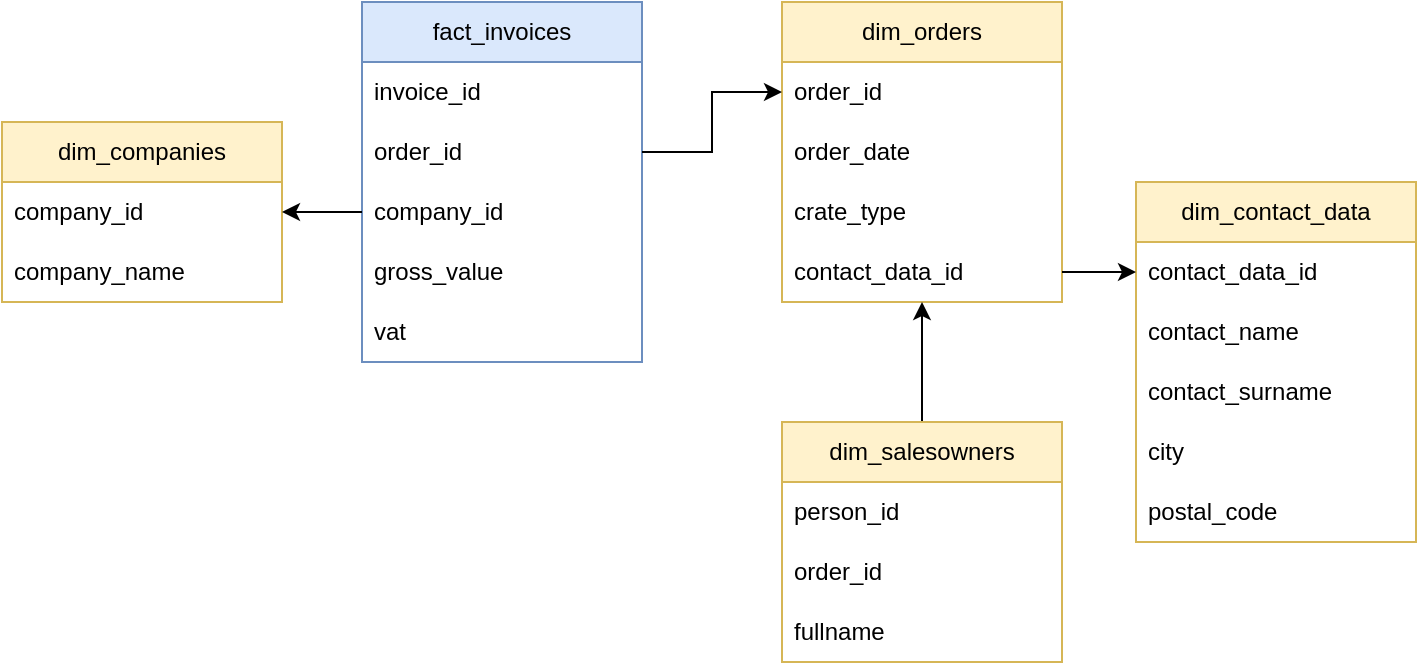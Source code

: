 <mxfile version="24.7.16" pages="2">
  <diagram id="VeS-x8RtOucpePHIby0k" name="Star schema">
    <mxGraphModel dx="1019" dy="596" grid="1" gridSize="10" guides="1" tooltips="1" connect="1" arrows="1" fold="1" page="1" pageScale="1" pageWidth="827" pageHeight="1169" math="0" shadow="0">
      <root>
        <mxCell id="0" />
        <mxCell id="1" parent="0" />
        <mxCell id="ptKAM21TuQeb6CBlET-T-5" value="fact_invoices" style="swimlane;fontStyle=0;childLayout=stackLayout;horizontal=1;startSize=30;horizontalStack=0;resizeParent=1;resizeParentMax=0;resizeLast=0;collapsible=1;marginBottom=0;whiteSpace=wrap;html=1;fillColor=#dae8fc;strokeColor=#6c8ebf;" vertex="1" parent="1">
          <mxGeometry x="300" y="180" width="140" height="180" as="geometry">
            <mxRectangle x="340" y="250" width="60" height="30" as="alternateBounds" />
          </mxGeometry>
        </mxCell>
        <mxCell id="ptKAM21TuQeb6CBlET-T-6" value="invoice_id" style="text;strokeColor=none;fillColor=none;align=left;verticalAlign=middle;spacingLeft=4;spacingRight=4;overflow=hidden;points=[[0,0.5],[1,0.5]];portConstraint=eastwest;rotatable=0;whiteSpace=wrap;html=1;" vertex="1" parent="ptKAM21TuQeb6CBlET-T-5">
          <mxGeometry y="30" width="140" height="30" as="geometry" />
        </mxCell>
        <mxCell id="ptKAM21TuQeb6CBlET-T-7" value="order_id" style="text;strokeColor=none;fillColor=none;align=left;verticalAlign=middle;spacingLeft=4;spacingRight=4;overflow=hidden;points=[[0,0.5],[1,0.5]];portConstraint=eastwest;rotatable=0;whiteSpace=wrap;html=1;" vertex="1" parent="ptKAM21TuQeb6CBlET-T-5">
          <mxGeometry y="60" width="140" height="30" as="geometry" />
        </mxCell>
        <mxCell id="ptKAM21TuQeb6CBlET-T-8" value="company_id" style="text;strokeColor=none;fillColor=none;align=left;verticalAlign=middle;spacingLeft=4;spacingRight=4;overflow=hidden;points=[[0,0.5],[1,0.5]];portConstraint=eastwest;rotatable=0;whiteSpace=wrap;html=1;" vertex="1" parent="ptKAM21TuQeb6CBlET-T-5">
          <mxGeometry y="90" width="140" height="30" as="geometry" />
        </mxCell>
        <mxCell id="ptKAM21TuQeb6CBlET-T-10" value="gross_value" style="text;strokeColor=none;fillColor=none;align=left;verticalAlign=middle;spacingLeft=4;spacingRight=4;overflow=hidden;points=[[0,0.5],[1,0.5]];portConstraint=eastwest;rotatable=0;whiteSpace=wrap;html=1;" vertex="1" parent="ptKAM21TuQeb6CBlET-T-5">
          <mxGeometry y="120" width="140" height="30" as="geometry" />
        </mxCell>
        <mxCell id="ptKAM21TuQeb6CBlET-T-9" value="vat" style="text;strokeColor=none;fillColor=none;align=left;verticalAlign=middle;spacingLeft=4;spacingRight=4;overflow=hidden;points=[[0,0.5],[1,0.5]];portConstraint=eastwest;rotatable=0;whiteSpace=wrap;html=1;" vertex="1" parent="ptKAM21TuQeb6CBlET-T-5">
          <mxGeometry y="150" width="140" height="30" as="geometry" />
        </mxCell>
        <mxCell id="ptKAM21TuQeb6CBlET-T-12" value="dim_orders" style="swimlane;fontStyle=0;childLayout=stackLayout;horizontal=1;startSize=30;horizontalStack=0;resizeParent=1;resizeParentMax=0;resizeLast=0;collapsible=1;marginBottom=0;whiteSpace=wrap;html=1;fillColor=#fff2cc;strokeColor=#d6b656;" vertex="1" parent="1">
          <mxGeometry x="510" y="180" width="140" height="150" as="geometry" />
        </mxCell>
        <mxCell id="ptKAM21TuQeb6CBlET-T-13" value="order_id" style="text;strokeColor=none;fillColor=none;align=left;verticalAlign=middle;spacingLeft=4;spacingRight=4;overflow=hidden;points=[[0,0.5],[1,0.5]];portConstraint=eastwest;rotatable=0;whiteSpace=wrap;html=1;" vertex="1" parent="ptKAM21TuQeb6CBlET-T-12">
          <mxGeometry y="30" width="140" height="30" as="geometry" />
        </mxCell>
        <mxCell id="ptKAM21TuQeb6CBlET-T-14" value="order_date" style="text;strokeColor=none;fillColor=none;align=left;verticalAlign=middle;spacingLeft=4;spacingRight=4;overflow=hidden;points=[[0,0.5],[1,0.5]];portConstraint=eastwest;rotatable=0;whiteSpace=wrap;html=1;" vertex="1" parent="ptKAM21TuQeb6CBlET-T-12">
          <mxGeometry y="60" width="140" height="30" as="geometry" />
        </mxCell>
        <mxCell id="ptKAM21TuQeb6CBlET-T-16" value="crate_type" style="text;strokeColor=none;fillColor=none;align=left;verticalAlign=middle;spacingLeft=4;spacingRight=4;overflow=hidden;points=[[0,0.5],[1,0.5]];portConstraint=eastwest;rotatable=0;whiteSpace=wrap;html=1;" vertex="1" parent="ptKAM21TuQeb6CBlET-T-12">
          <mxGeometry y="90" width="140" height="30" as="geometry" />
        </mxCell>
        <mxCell id="ptKAM21TuQeb6CBlET-T-15" value="contact_data_id" style="text;strokeColor=none;fillColor=none;align=left;verticalAlign=middle;spacingLeft=4;spacingRight=4;overflow=hidden;points=[[0,0.5],[1,0.5]];portConstraint=eastwest;rotatable=0;whiteSpace=wrap;html=1;" vertex="1" parent="ptKAM21TuQeb6CBlET-T-12">
          <mxGeometry y="120" width="140" height="30" as="geometry" />
        </mxCell>
        <mxCell id="ptKAM21TuQeb6CBlET-T-17" value="dim_companies" style="swimlane;fontStyle=0;childLayout=stackLayout;horizontal=1;startSize=30;horizontalStack=0;resizeParent=1;resizeParentMax=0;resizeLast=0;collapsible=1;marginBottom=0;whiteSpace=wrap;html=1;fillColor=#fff2cc;strokeColor=#d6b656;" vertex="1" parent="1">
          <mxGeometry x="120" y="240" width="140" height="90" as="geometry" />
        </mxCell>
        <mxCell id="ptKAM21TuQeb6CBlET-T-18" value="company_id" style="text;strokeColor=none;fillColor=none;align=left;verticalAlign=middle;spacingLeft=4;spacingRight=4;overflow=hidden;points=[[0,0.5],[1,0.5]];portConstraint=eastwest;rotatable=0;whiteSpace=wrap;html=1;" vertex="1" parent="ptKAM21TuQeb6CBlET-T-17">
          <mxGeometry y="30" width="140" height="30" as="geometry" />
        </mxCell>
        <mxCell id="ptKAM21TuQeb6CBlET-T-19" value="company_name" style="text;strokeColor=none;fillColor=none;align=left;verticalAlign=middle;spacingLeft=4;spacingRight=4;overflow=hidden;points=[[0,0.5],[1,0.5]];portConstraint=eastwest;rotatable=0;whiteSpace=wrap;html=1;" vertex="1" parent="ptKAM21TuQeb6CBlET-T-17">
          <mxGeometry y="60" width="140" height="30" as="geometry" />
        </mxCell>
        <mxCell id="ptKAM21TuQeb6CBlET-T-21" value="dim_contact_data" style="swimlane;fontStyle=0;childLayout=stackLayout;horizontal=1;startSize=30;horizontalStack=0;resizeParent=1;resizeParentMax=0;resizeLast=0;collapsible=1;marginBottom=0;whiteSpace=wrap;html=1;fillColor=#fff2cc;strokeColor=#d6b656;" vertex="1" parent="1">
          <mxGeometry x="687" y="270" width="140" height="180" as="geometry" />
        </mxCell>
        <mxCell id="ptKAM21TuQeb6CBlET-T-22" value="contact_data_id" style="text;strokeColor=none;fillColor=none;align=left;verticalAlign=middle;spacingLeft=4;spacingRight=4;overflow=hidden;points=[[0,0.5],[1,0.5]];portConstraint=eastwest;rotatable=0;whiteSpace=wrap;html=1;" vertex="1" parent="ptKAM21TuQeb6CBlET-T-21">
          <mxGeometry y="30" width="140" height="30" as="geometry" />
        </mxCell>
        <mxCell id="ptKAM21TuQeb6CBlET-T-23" value="contact_name" style="text;strokeColor=none;fillColor=none;align=left;verticalAlign=middle;spacingLeft=4;spacingRight=4;overflow=hidden;points=[[0,0.5],[1,0.5]];portConstraint=eastwest;rotatable=0;whiteSpace=wrap;html=1;" vertex="1" parent="ptKAM21TuQeb6CBlET-T-21">
          <mxGeometry y="60" width="140" height="30" as="geometry" />
        </mxCell>
        <mxCell id="ptKAM21TuQeb6CBlET-T-25" value="contact_surname" style="text;strokeColor=none;fillColor=none;align=left;verticalAlign=middle;spacingLeft=4;spacingRight=4;overflow=hidden;points=[[0,0.5],[1,0.5]];portConstraint=eastwest;rotatable=0;whiteSpace=wrap;html=1;" vertex="1" parent="ptKAM21TuQeb6CBlET-T-21">
          <mxGeometry y="90" width="140" height="30" as="geometry" />
        </mxCell>
        <mxCell id="ptKAM21TuQeb6CBlET-T-26" value="city" style="text;strokeColor=none;fillColor=none;align=left;verticalAlign=middle;spacingLeft=4;spacingRight=4;overflow=hidden;points=[[0,0.5],[1,0.5]];portConstraint=eastwest;rotatable=0;whiteSpace=wrap;html=1;" vertex="1" parent="ptKAM21TuQeb6CBlET-T-21">
          <mxGeometry y="120" width="140" height="30" as="geometry" />
        </mxCell>
        <mxCell id="ptKAM21TuQeb6CBlET-T-24" value="postal_code" style="text;strokeColor=none;fillColor=none;align=left;verticalAlign=middle;spacingLeft=4;spacingRight=4;overflow=hidden;points=[[0,0.5],[1,0.5]];portConstraint=eastwest;rotatable=0;whiteSpace=wrap;html=1;" vertex="1" parent="ptKAM21TuQeb6CBlET-T-21">
          <mxGeometry y="150" width="140" height="30" as="geometry" />
        </mxCell>
        <mxCell id="ptKAM21TuQeb6CBlET-T-37" style="edgeStyle=orthogonalEdgeStyle;rounded=0;orthogonalLoop=1;jettySize=auto;html=1;" edge="1" parent="1" source="ptKAM21TuQeb6CBlET-T-28" target="ptKAM21TuQeb6CBlET-T-12">
          <mxGeometry relative="1" as="geometry" />
        </mxCell>
        <mxCell id="ptKAM21TuQeb6CBlET-T-28" value="dim_salesowners" style="swimlane;fontStyle=0;childLayout=stackLayout;horizontal=1;startSize=30;horizontalStack=0;resizeParent=1;resizeParentMax=0;resizeLast=0;collapsible=1;marginBottom=0;whiteSpace=wrap;html=1;fillColor=#fff2cc;strokeColor=#d6b656;" vertex="1" parent="1">
          <mxGeometry x="510" y="390" width="140" height="120" as="geometry" />
        </mxCell>
        <mxCell id="ptKAM21TuQeb6CBlET-T-29" value="person_id" style="text;strokeColor=none;fillColor=none;align=left;verticalAlign=middle;spacingLeft=4;spacingRight=4;overflow=hidden;points=[[0,0.5],[1,0.5]];portConstraint=eastwest;rotatable=0;whiteSpace=wrap;html=1;" vertex="1" parent="ptKAM21TuQeb6CBlET-T-28">
          <mxGeometry y="30" width="140" height="30" as="geometry" />
        </mxCell>
        <mxCell id="ptKAM21TuQeb6CBlET-T-30" value="order_id" style="text;strokeColor=none;fillColor=none;align=left;verticalAlign=middle;spacingLeft=4;spacingRight=4;overflow=hidden;points=[[0,0.5],[1,0.5]];portConstraint=eastwest;rotatable=0;whiteSpace=wrap;html=1;" vertex="1" parent="ptKAM21TuQeb6CBlET-T-28">
          <mxGeometry y="60" width="140" height="30" as="geometry" />
        </mxCell>
        <mxCell id="ptKAM21TuQeb6CBlET-T-31" value="fullname" style="text;strokeColor=none;fillColor=none;align=left;verticalAlign=middle;spacingLeft=4;spacingRight=4;overflow=hidden;points=[[0,0.5],[1,0.5]];portConstraint=eastwest;rotatable=0;whiteSpace=wrap;html=1;" vertex="1" parent="ptKAM21TuQeb6CBlET-T-28">
          <mxGeometry y="90" width="140" height="30" as="geometry" />
        </mxCell>
        <mxCell id="ptKAM21TuQeb6CBlET-T-33" style="edgeStyle=orthogonalEdgeStyle;rounded=0;orthogonalLoop=1;jettySize=auto;html=1;entryX=0;entryY=0.5;entryDx=0;entryDy=0;" edge="1" parent="1" source="ptKAM21TuQeb6CBlET-T-7" target="ptKAM21TuQeb6CBlET-T-13">
          <mxGeometry relative="1" as="geometry" />
        </mxCell>
        <mxCell id="ptKAM21TuQeb6CBlET-T-34" style="edgeStyle=orthogonalEdgeStyle;rounded=0;orthogonalLoop=1;jettySize=auto;html=1;" edge="1" parent="1" source="ptKAM21TuQeb6CBlET-T-15" target="ptKAM21TuQeb6CBlET-T-22">
          <mxGeometry relative="1" as="geometry" />
        </mxCell>
        <mxCell id="ptKAM21TuQeb6CBlET-T-35" style="edgeStyle=orthogonalEdgeStyle;rounded=0;orthogonalLoop=1;jettySize=auto;html=1;" edge="1" parent="1" source="ptKAM21TuQeb6CBlET-T-8" target="ptKAM21TuQeb6CBlET-T-18">
          <mxGeometry relative="1" as="geometry" />
        </mxCell>
      </root>
    </mxGraphModel>
  </diagram>
  <diagram name="Normalization" id="8gF29TXiNftRDKw0NcUZ">
    <mxGraphModel dx="1019" dy="596" grid="1" gridSize="10" guides="1" tooltips="1" connect="1" arrows="1" fold="1" page="1" pageScale="1" pageWidth="827" pageHeight="1169" math="0" shadow="0">
      <root>
        <mxCell id="0" />
        <mxCell id="1" parent="0" />
        <mxCell id="VnJv0vDV73SuoOJIYHCJ-13" style="edgeStyle=orthogonalEdgeStyle;rounded=0;orthogonalLoop=1;jettySize=auto;html=1;" edge="1" parent="1" source="VnJv0vDV73SuoOJIYHCJ-1" target="VnJv0vDV73SuoOJIYHCJ-9">
          <mxGeometry relative="1" as="geometry" />
        </mxCell>
        <mxCell id="VnJv0vDV73SuoOJIYHCJ-14" style="edgeStyle=orthogonalEdgeStyle;rounded=0;orthogonalLoop=1;jettySize=auto;html=1;entryX=1;entryY=0.5;entryDx=0;entryDy=0;" edge="1" parent="1" source="VnJv0vDV73SuoOJIYHCJ-1" target="VnJv0vDV73SuoOJIYHCJ-8">
          <mxGeometry relative="1" as="geometry" />
        </mxCell>
        <mxCell id="VnJv0vDV73SuoOJIYHCJ-1" value="ORDER" style="rounded=0;whiteSpace=wrap;html=1;" vertex="1" parent="1">
          <mxGeometry x="320" y="140" width="130" height="50" as="geometry" />
        </mxCell>
        <mxCell id="VnJv0vDV73SuoOJIYHCJ-24" style="edgeStyle=orthogonalEdgeStyle;rounded=0;orthogonalLoop=1;jettySize=auto;html=1;" edge="1" parent="1" source="VnJv0vDV73SuoOJIYHCJ-5" target="VnJv0vDV73SuoOJIYHCJ-22">
          <mxGeometry relative="1" as="geometry" />
        </mxCell>
        <mxCell id="VnJv0vDV73SuoOJIYHCJ-5" value="INVOICE" style="rounded=0;whiteSpace=wrap;html=1;" vertex="1" parent="1">
          <mxGeometry x="315" width="140" height="50" as="geometry" />
        </mxCell>
        <mxCell id="VnJv0vDV73SuoOJIYHCJ-6" value="PERSON" style="rounded=0;whiteSpace=wrap;html=1;" vertex="1" parent="1">
          <mxGeometry x="560" y="240" width="140" height="50" as="geometry" />
        </mxCell>
        <mxCell id="VnJv0vDV73SuoOJIYHCJ-20" style="edgeStyle=orthogonalEdgeStyle;rounded=0;orthogonalLoop=1;jettySize=auto;html=1;entryX=1;entryY=0.5;entryDx=0;entryDy=0;endArrow=classic;endFill=1;" edge="1" parent="1" source="VnJv0vDV73SuoOJIYHCJ-7" target="VnJv0vDV73SuoOJIYHCJ-1">
          <mxGeometry relative="1" as="geometry" />
        </mxCell>
        <mxCell id="VnJv0vDV73SuoOJIYHCJ-21" style="edgeStyle=orthogonalEdgeStyle;rounded=0;orthogonalLoop=1;jettySize=auto;html=1;endArrow=classic;endFill=1;" edge="1" parent="1" source="VnJv0vDV73SuoOJIYHCJ-7" target="VnJv0vDV73SuoOJIYHCJ-6">
          <mxGeometry relative="1" as="geometry" />
        </mxCell>
        <mxCell id="VnJv0vDV73SuoOJIYHCJ-7" value="SALES_OWNERS_DETAILS" style="rounded=0;whiteSpace=wrap;html=1;fillColor=#fff2cc;strokeColor=#d6b656;" vertex="1" parent="1">
          <mxGeometry x="520" y="140" width="220" height="50" as="geometry" />
        </mxCell>
        <mxCell id="VnJv0vDV73SuoOJIYHCJ-8" value="CONTACT_DATA" style="rounded=0;whiteSpace=wrap;html=1;" vertex="1" parent="1">
          <mxGeometry x="120" y="140" width="140" height="50" as="geometry" />
        </mxCell>
        <mxCell id="VnJv0vDV73SuoOJIYHCJ-9" value="COMPANY" style="rounded=0;whiteSpace=wrap;html=1;" vertex="1" parent="1">
          <mxGeometry x="315" y="240" width="140" height="50" as="geometry" />
        </mxCell>
        <mxCell id="VnJv0vDV73SuoOJIYHCJ-11" value="1" style="text;html=1;align=center;verticalAlign=middle;resizable=0;points=[];autosize=1;strokeColor=none;fillColor=none;" vertex="1" parent="1">
          <mxGeometry x="355" y="210" width="30" height="30" as="geometry" />
        </mxCell>
        <mxCell id="VnJv0vDV73SuoOJIYHCJ-15" value="1" style="text;html=1;align=center;verticalAlign=middle;resizable=0;points=[];autosize=1;strokeColor=none;fillColor=none;" vertex="1" parent="1">
          <mxGeometry x="260" y="140" width="30" height="30" as="geometry" />
        </mxCell>
        <mxCell id="VnJv0vDV73SuoOJIYHCJ-16" value="*I assume that 1 order&lt;div&gt;&amp;nbsp;has 1 contact_data&lt;/div&gt;" style="text;html=1;align=center;verticalAlign=middle;resizable=0;points=[];autosize=1;strokeColor=none;fillColor=none;" vertex="1" parent="1">
          <mxGeometry x="110" y="190" width="140" height="40" as="geometry" />
        </mxCell>
        <mxCell id="VnJv0vDV73SuoOJIYHCJ-19" value="Relationship table" style="text;html=1;align=center;verticalAlign=middle;resizable=0;points=[];autosize=1;strokeColor=none;fillColor=none;" vertex="1" parent="1">
          <mxGeometry x="520" y="108" width="120" height="30" as="geometry" />
        </mxCell>
        <mxCell id="VnJv0vDV73SuoOJIYHCJ-22" value="" style="rounded=0;whiteSpace=wrap;html=1;fillColor=none;" vertex="1" parent="1">
          <mxGeometry x="305" y="108" width="160" height="212" as="geometry" />
        </mxCell>
      </root>
    </mxGraphModel>
  </diagram>
</mxfile>
